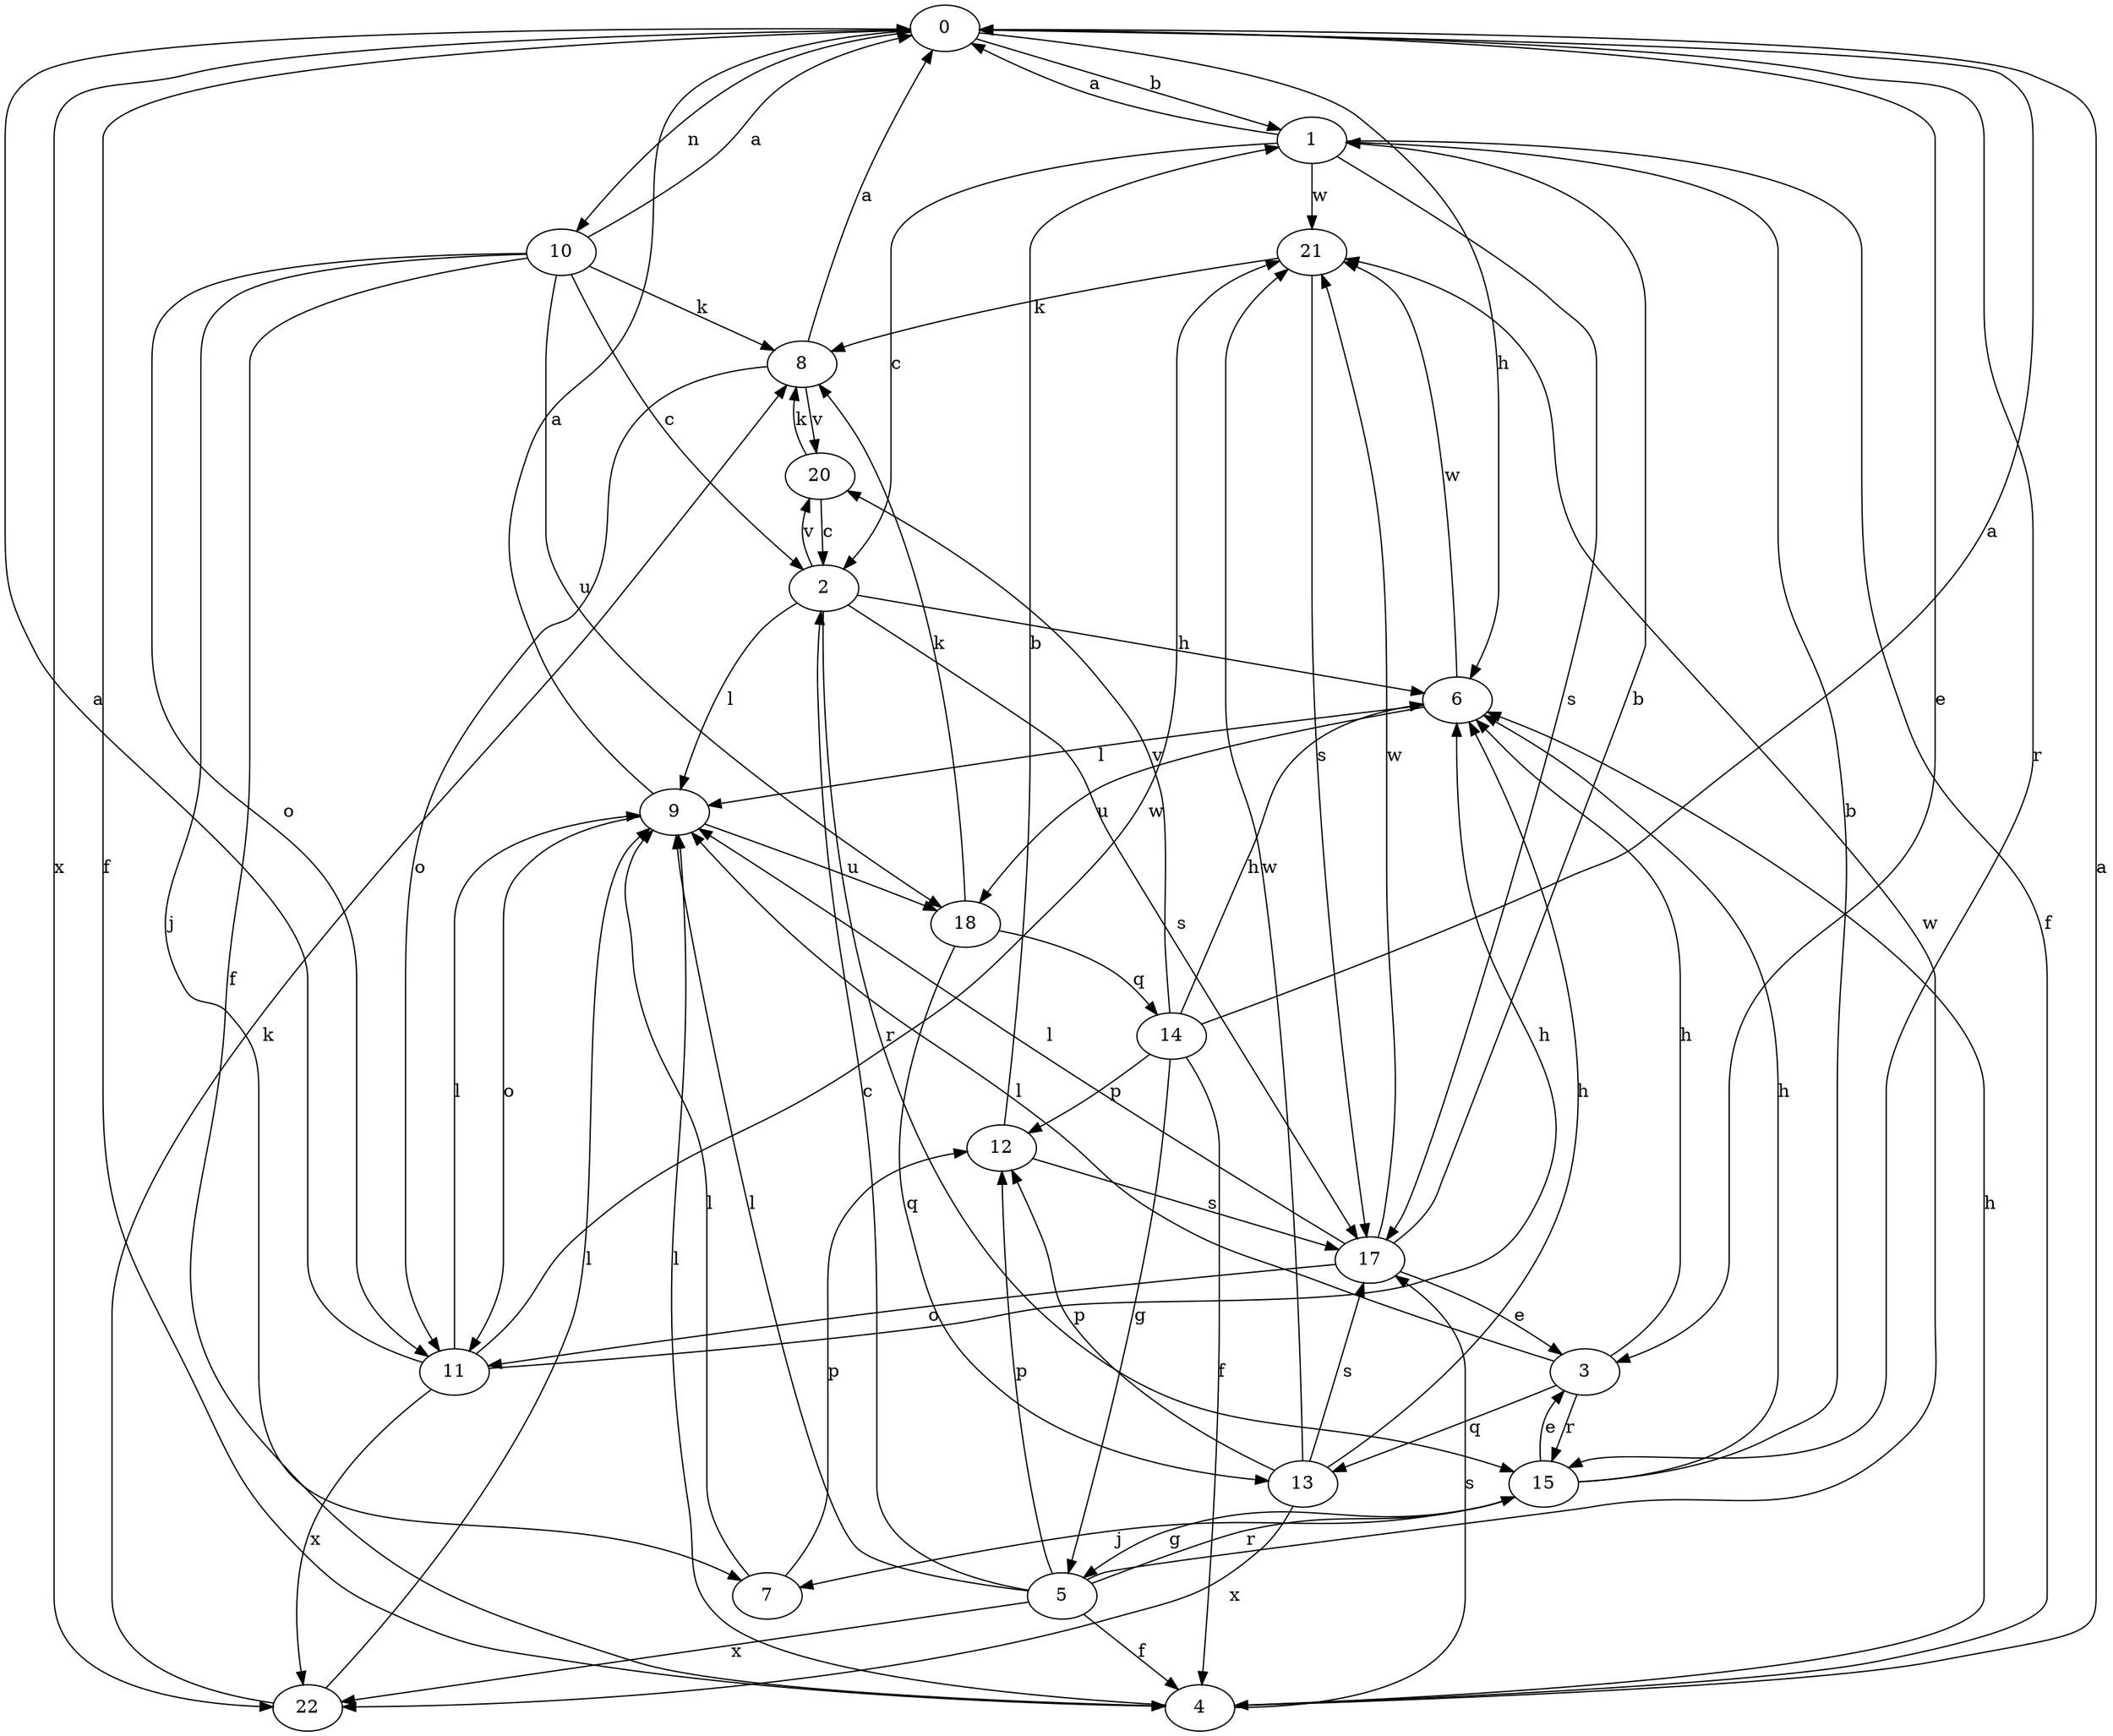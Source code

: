strict digraph  {
0;
1;
2;
3;
4;
5;
6;
7;
8;
9;
10;
11;
12;
13;
14;
15;
17;
18;
20;
21;
22;
0 -> 1  [label=b];
0 -> 3  [label=e];
0 -> 4  [label=f];
0 -> 6  [label=h];
0 -> 10  [label=n];
0 -> 15  [label=r];
0 -> 22  [label=x];
1 -> 0  [label=a];
1 -> 2  [label=c];
1 -> 4  [label=f];
1 -> 17  [label=s];
1 -> 21  [label=w];
2 -> 6  [label=h];
2 -> 9  [label=l];
2 -> 15  [label=r];
2 -> 17  [label=s];
2 -> 20  [label=v];
3 -> 6  [label=h];
3 -> 9  [label=l];
3 -> 13  [label=q];
3 -> 15  [label=r];
4 -> 0  [label=a];
4 -> 6  [label=h];
4 -> 9  [label=l];
4 -> 17  [label=s];
5 -> 2  [label=c];
5 -> 4  [label=f];
5 -> 9  [label=l];
5 -> 12  [label=p];
5 -> 15  [label=r];
5 -> 21  [label=w];
5 -> 22  [label=x];
6 -> 9  [label=l];
6 -> 18  [label=u];
6 -> 21  [label=w];
7 -> 9  [label=l];
7 -> 12  [label=p];
8 -> 0  [label=a];
8 -> 11  [label=o];
8 -> 20  [label=v];
9 -> 0  [label=a];
9 -> 11  [label=o];
9 -> 18  [label=u];
10 -> 0  [label=a];
10 -> 2  [label=c];
10 -> 4  [label=f];
10 -> 7  [label=j];
10 -> 8  [label=k];
10 -> 11  [label=o];
10 -> 18  [label=u];
11 -> 0  [label=a];
11 -> 6  [label=h];
11 -> 9  [label=l];
11 -> 21  [label=w];
11 -> 22  [label=x];
12 -> 1  [label=b];
12 -> 17  [label=s];
13 -> 6  [label=h];
13 -> 12  [label=p];
13 -> 17  [label=s];
13 -> 21  [label=w];
13 -> 22  [label=x];
14 -> 0  [label=a];
14 -> 4  [label=f];
14 -> 5  [label=g];
14 -> 6  [label=h];
14 -> 12  [label=p];
14 -> 20  [label=v];
15 -> 1  [label=b];
15 -> 3  [label=e];
15 -> 5  [label=g];
15 -> 6  [label=h];
15 -> 7  [label=j];
17 -> 1  [label=b];
17 -> 3  [label=e];
17 -> 9  [label=l];
17 -> 11  [label=o];
17 -> 21  [label=w];
18 -> 8  [label=k];
18 -> 13  [label=q];
18 -> 14  [label=q];
20 -> 2  [label=c];
20 -> 8  [label=k];
21 -> 8  [label=k];
21 -> 17  [label=s];
22 -> 8  [label=k];
22 -> 9  [label=l];
}
